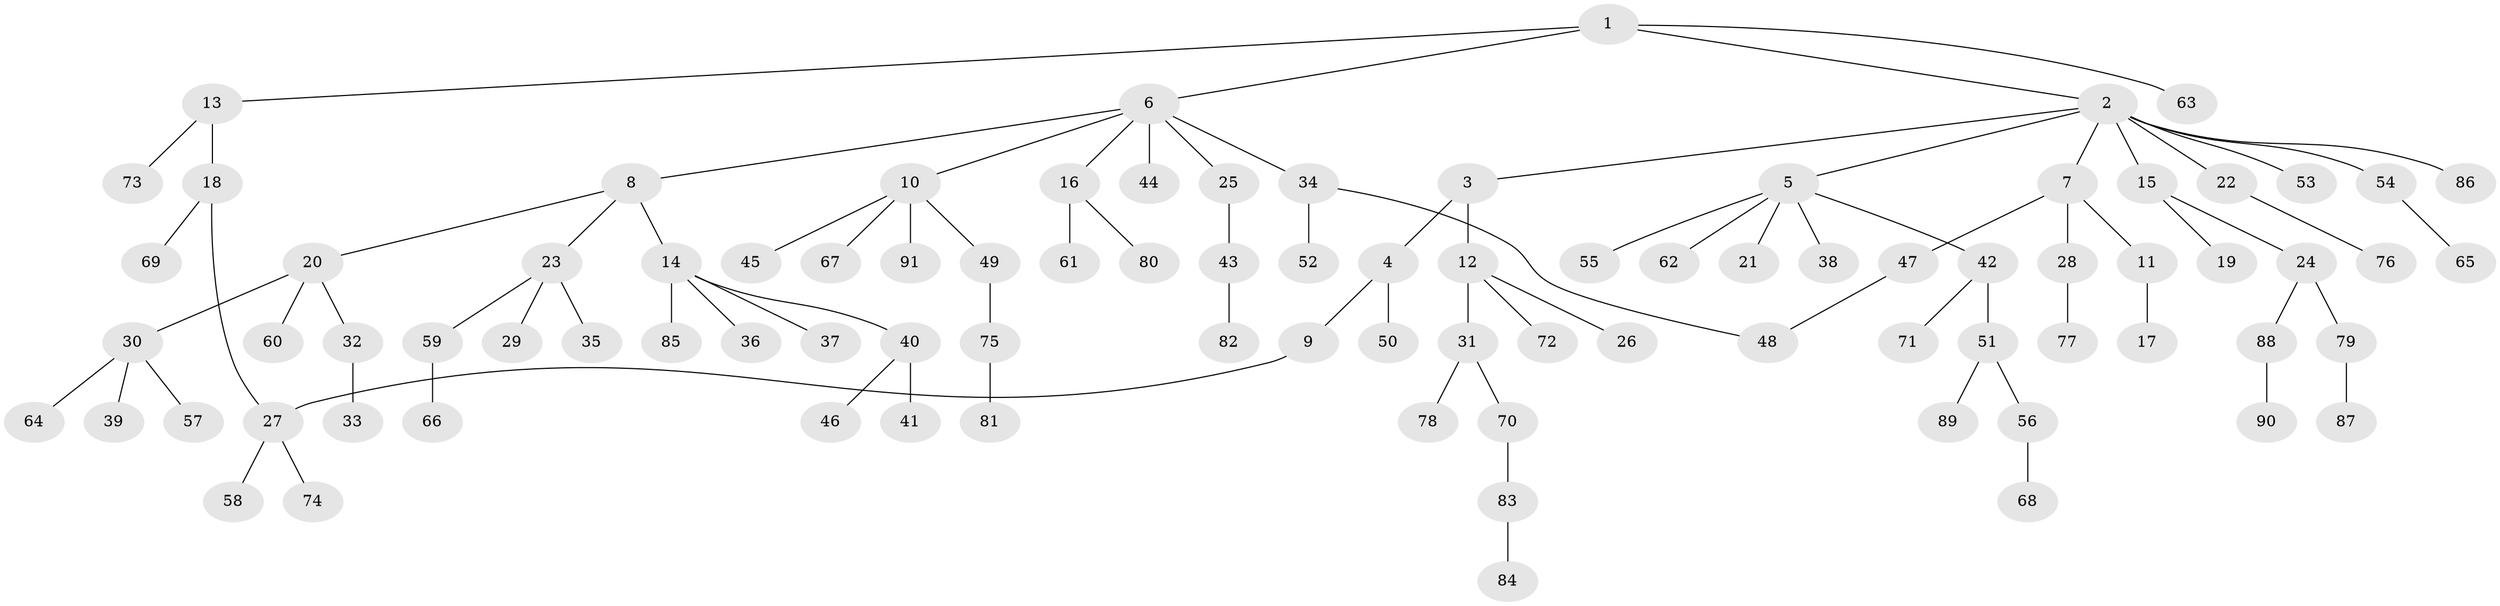 // Generated by graph-tools (version 1.1) at 2025/01/03/09/25 03:01:01]
// undirected, 91 vertices, 92 edges
graph export_dot {
graph [start="1"]
  node [color=gray90,style=filled];
  1;
  2;
  3;
  4;
  5;
  6;
  7;
  8;
  9;
  10;
  11;
  12;
  13;
  14;
  15;
  16;
  17;
  18;
  19;
  20;
  21;
  22;
  23;
  24;
  25;
  26;
  27;
  28;
  29;
  30;
  31;
  32;
  33;
  34;
  35;
  36;
  37;
  38;
  39;
  40;
  41;
  42;
  43;
  44;
  45;
  46;
  47;
  48;
  49;
  50;
  51;
  52;
  53;
  54;
  55;
  56;
  57;
  58;
  59;
  60;
  61;
  62;
  63;
  64;
  65;
  66;
  67;
  68;
  69;
  70;
  71;
  72;
  73;
  74;
  75;
  76;
  77;
  78;
  79;
  80;
  81;
  82;
  83;
  84;
  85;
  86;
  87;
  88;
  89;
  90;
  91;
  1 -- 2;
  1 -- 6;
  1 -- 13;
  1 -- 63;
  2 -- 3;
  2 -- 5;
  2 -- 7;
  2 -- 15;
  2 -- 22;
  2 -- 53;
  2 -- 54;
  2 -- 86;
  3 -- 4;
  3 -- 12;
  4 -- 9;
  4 -- 50;
  5 -- 21;
  5 -- 38;
  5 -- 42;
  5 -- 55;
  5 -- 62;
  6 -- 8;
  6 -- 10;
  6 -- 16;
  6 -- 25;
  6 -- 34;
  6 -- 44;
  7 -- 11;
  7 -- 28;
  7 -- 47;
  8 -- 14;
  8 -- 20;
  8 -- 23;
  9 -- 27;
  10 -- 45;
  10 -- 49;
  10 -- 67;
  10 -- 91;
  11 -- 17;
  12 -- 26;
  12 -- 31;
  12 -- 72;
  13 -- 18;
  13 -- 73;
  14 -- 36;
  14 -- 37;
  14 -- 40;
  14 -- 85;
  15 -- 19;
  15 -- 24;
  16 -- 61;
  16 -- 80;
  18 -- 69;
  18 -- 27;
  20 -- 30;
  20 -- 32;
  20 -- 60;
  22 -- 76;
  23 -- 29;
  23 -- 35;
  23 -- 59;
  24 -- 79;
  24 -- 88;
  25 -- 43;
  27 -- 58;
  27 -- 74;
  28 -- 77;
  30 -- 39;
  30 -- 57;
  30 -- 64;
  31 -- 70;
  31 -- 78;
  32 -- 33;
  34 -- 48;
  34 -- 52;
  40 -- 41;
  40 -- 46;
  42 -- 51;
  42 -- 71;
  43 -- 82;
  47 -- 48;
  49 -- 75;
  51 -- 56;
  51 -- 89;
  54 -- 65;
  56 -- 68;
  59 -- 66;
  70 -- 83;
  75 -- 81;
  79 -- 87;
  83 -- 84;
  88 -- 90;
}
